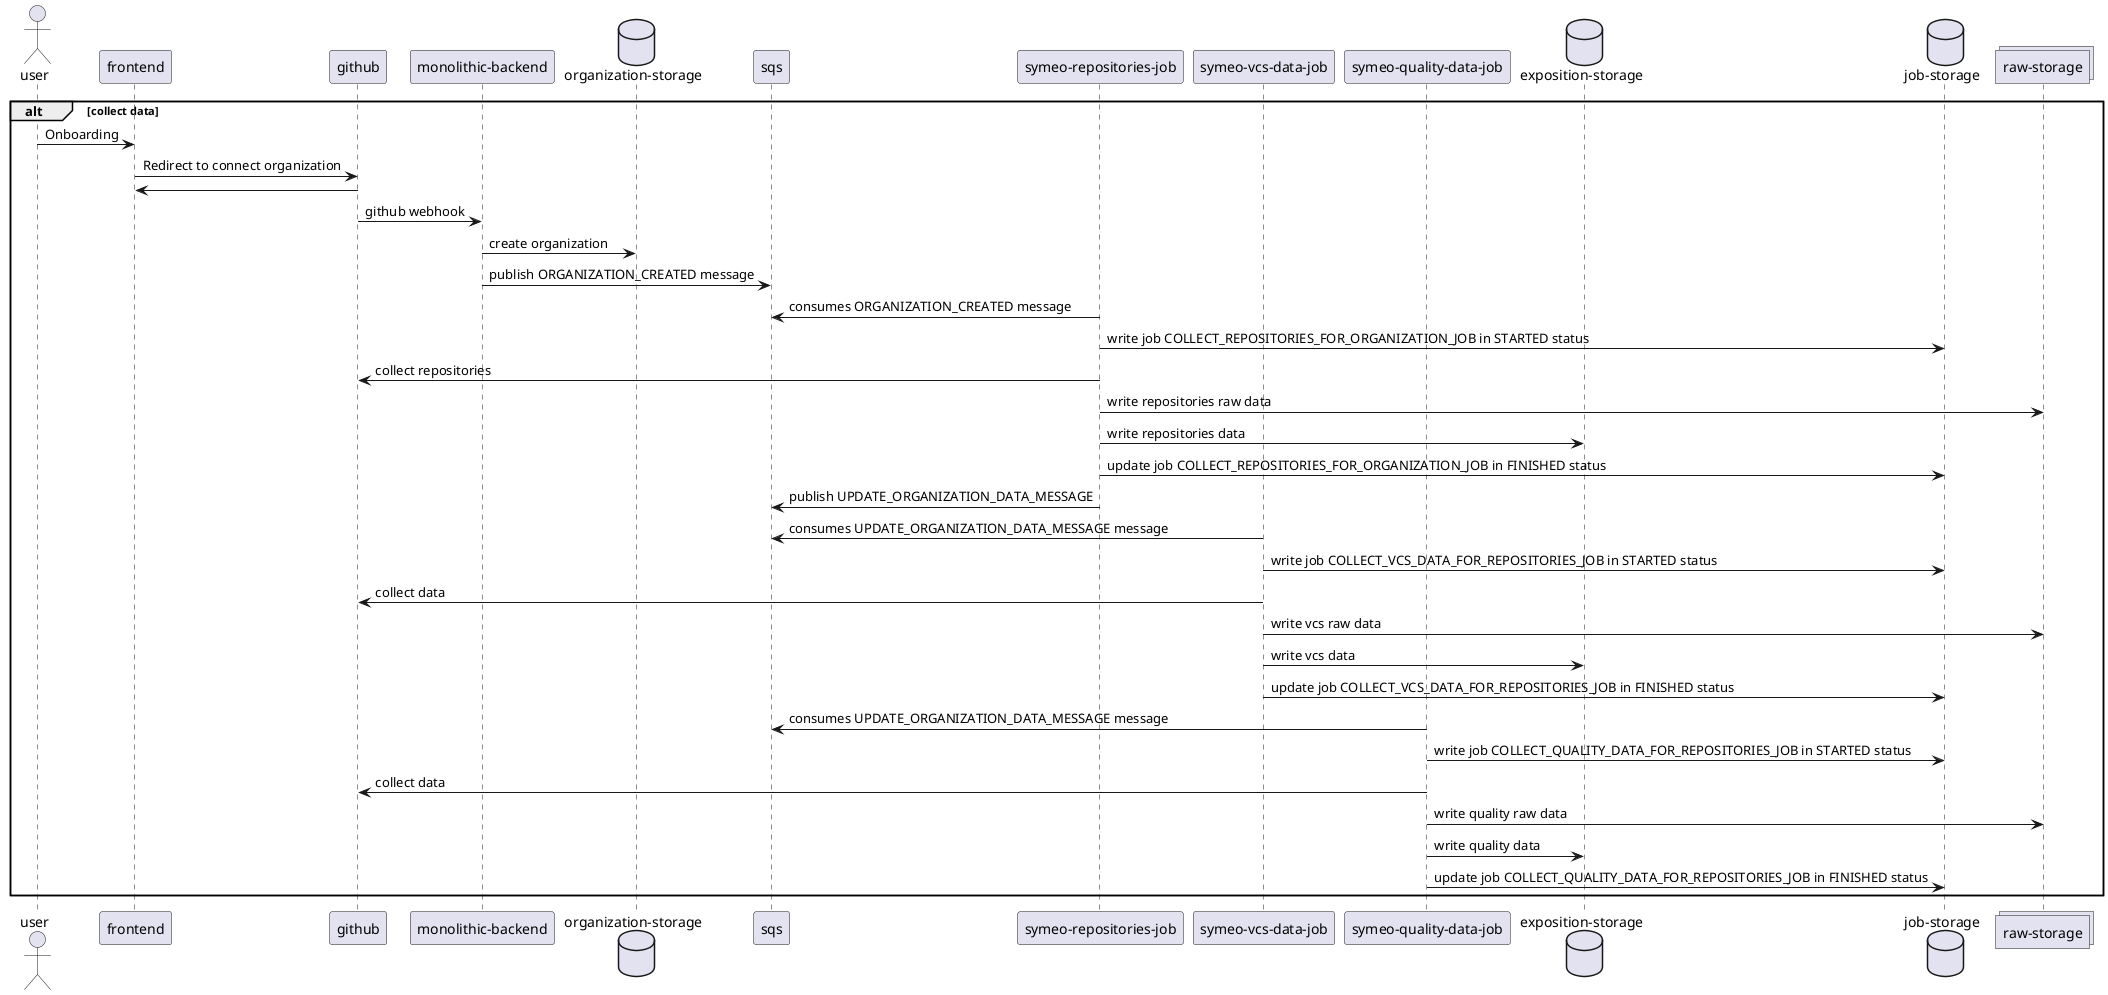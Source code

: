 @startuml
actor user order 10
participant frontend order 20
participant github order 30
participant "monolithic-backend" as backend order 40
database "organization-storage" order 50
participant sqs order 60
participant "symeo-repositories-job" order 70
participant "symeo-vcs-data-job" order 80
participant "symeo-quality-data-job" order 90
database "exposition-storage" order 100
database "job-storage" order 110
collections "raw-storage" order 120



alt collect data
user -> frontend: Onboarding
frontend -> github: Redirect to connect organization
github -> frontend
github -> backend: github webhook
backend -> "organization-storage": create organization
backend -> sqs: publish ORGANIZATION_CREATED message
"symeo-repositories-job" -> sqs: consumes ORGANIZATION_CREATED message
"symeo-repositories-job" -> "job-storage": write job COLLECT_REPOSITORIES_FOR_ORGANIZATION_JOB in STARTED status
"symeo-repositories-job" -> github: collect repositories
"symeo-repositories-job" -> "raw-storage": write repositories raw data
"symeo-repositories-job" -> "exposition-storage": write repositories data
"symeo-repositories-job" -> "job-storage": update job COLLECT_REPOSITORIES_FOR_ORGANIZATION_JOB in FINISHED status
"symeo-repositories-job" -> sqs: publish UPDATE_ORGANIZATION_DATA_MESSAGE
"symeo-vcs-data-job" -> sqs: consumes UPDATE_ORGANIZATION_DATA_MESSAGE message
"symeo-vcs-data-job" -> "job-storage": write job COLLECT_VCS_DATA_FOR_REPOSITORIES_JOB in STARTED status
"symeo-vcs-data-job" -> github: collect data
"symeo-vcs-data-job" -> "raw-storage": write vcs raw data
"symeo-vcs-data-job" -> "exposition-storage": write vcs data
"symeo-vcs-data-job" -> "job-storage": update job COLLECT_VCS_DATA_FOR_REPOSITORIES_JOB in FINISHED status
"symeo-quality-data-job" -> sqs: consumes UPDATE_ORGANIZATION_DATA_MESSAGE message
"symeo-quality-data-job" -> "job-storage": write job COLLECT_QUALITY_DATA_FOR_REPOSITORIES_JOB in STARTED status
"symeo-quality-data-job" -> github: collect data
"symeo-quality-data-job" -> "raw-storage": write quality raw data
"symeo-quality-data-job" -> "exposition-storage": write quality data
"symeo-quality-data-job" -> "job-storage": update job COLLECT_QUALITY_DATA_FOR_REPOSITORIES_JOB in FINISHED status
end

@enduml